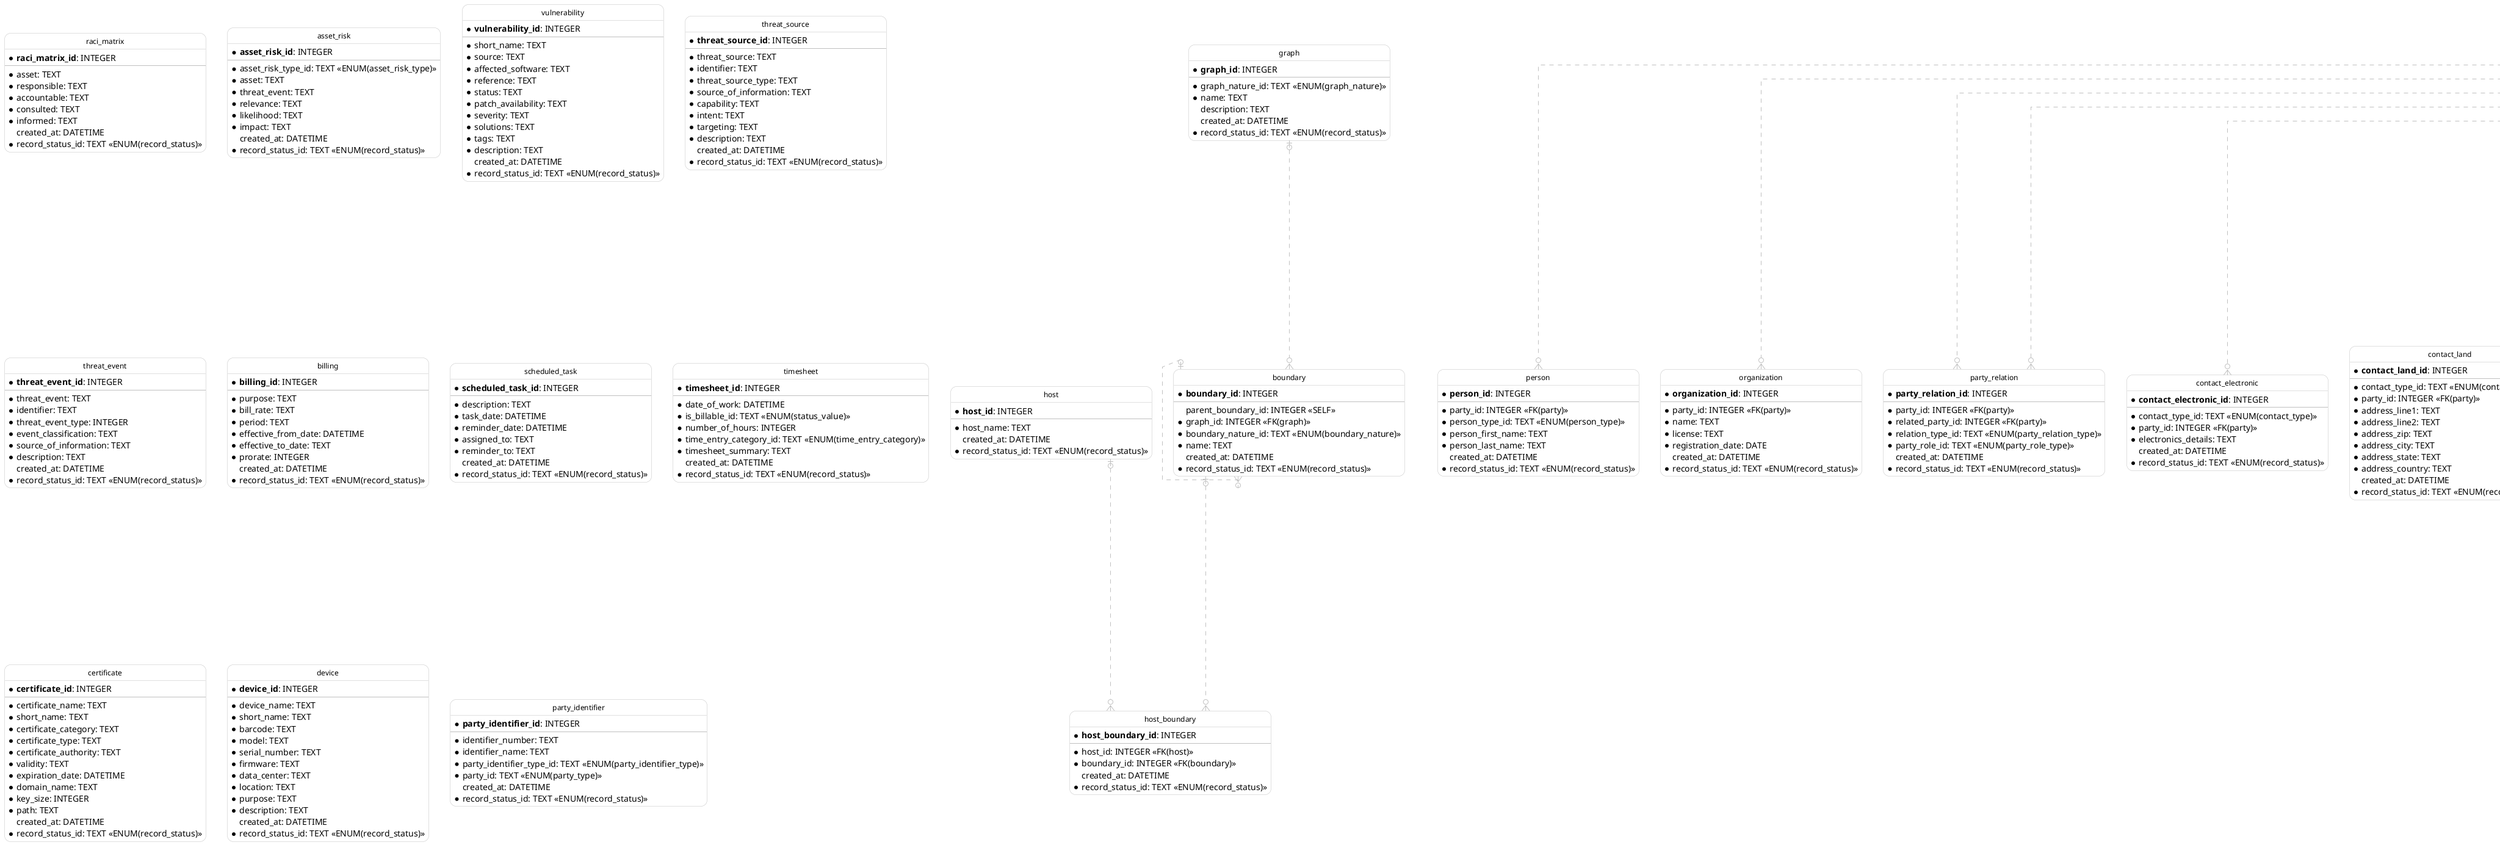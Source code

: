 @startuml models
  hide circle
  skinparam linetype ortho
  skinparam roundcorner 20
  skinparam class {
    BackgroundColor White
    ArrowColor Silver
    BorderColor Silver
    FontColor Black
    FontSize 12
  }

  entity "host" as host {
    * **host_id**: INTEGER
    --
    * host_name: TEXT
      created_at: DATETIME
    * record_status_id: TEXT <<ENUM(record_status)>>
  }

  entity "graph" as graph {
    * **graph_id**: INTEGER
    --
    * graph_nature_id: TEXT <<ENUM(graph_nature)>>
    * name: TEXT
      description: TEXT
      created_at: DATETIME
    * record_status_id: TEXT <<ENUM(record_status)>>
  }

  entity "boundary" as boundary {
    * **boundary_id**: INTEGER
    --
      parent_boundary_id: INTEGER <<SELF>>
    * graph_id: INTEGER <<FK(graph)>>
    * boundary_nature_id: TEXT <<ENUM(boundary_nature)>>
    * name: TEXT
      created_at: DATETIME
    * record_status_id: TEXT <<ENUM(record_status)>>
  }

  entity "host_boundary" as host_boundary {
    * **host_boundary_id**: INTEGER
    --
    * host_id: INTEGER <<FK(host)>>
    * boundary_id: INTEGER <<FK(boundary)>>
      created_at: DATETIME
    * record_status_id: TEXT <<ENUM(record_status)>>
  }

  entity "raci_matrix" as raci_matrix {
    * **raci_matrix_id**: INTEGER
    --
    * asset: TEXT
    * responsible: TEXT
    * accountable: TEXT
    * consulted: TEXT
    * informed: TEXT
      created_at: DATETIME
    * record_status_id: TEXT <<ENUM(record_status)>>
  }

  entity "asset_risk" as asset_risk {
    * **asset_risk_id**: INTEGER
    --
    * asset_risk_type_id: TEXT <<ENUM(asset_risk_type)>>
    * asset: TEXT
    * threat_event: TEXT
    * relevance: TEXT
    * likelihood: TEXT
    * impact: TEXT
      created_at: DATETIME
    * record_status_id: TEXT <<ENUM(record_status)>>
  }

  entity "vulnerability" as vulnerability {
    * **vulnerability_id**: INTEGER
    --
    * short_name: TEXT
    * source: TEXT
    * affected_software: TEXT
    * reference: TEXT
    * status: TEXT
    * patch_availability: TEXT
    * severity: TEXT
    * solutions: TEXT
    * tags: TEXT
    * description: TEXT
      created_at: DATETIME
    * record_status_id: TEXT <<ENUM(record_status)>>
  }

  entity "threat_source" as threat_source {
    * **threat_source_id**: INTEGER
    --
    * threat_source: TEXT
    * identifier: TEXT
    * threat_source_type: TEXT
    * source_of_information: TEXT
    * capability: TEXT
    * intent: TEXT
    * targeting: TEXT
    * description: TEXT
      created_at: DATETIME
    * record_status_id: TEXT <<ENUM(record_status)>>
  }

  entity "threat_event" as threat_event {
    * **threat_event_id**: INTEGER
    --
    * threat_event: TEXT
    * identifier: TEXT
    * threat_event_type: INTEGER
    * event_classification: TEXT
    * source_of_information: TEXT
    * description: TEXT
      created_at: DATETIME
    * record_status_id: TEXT <<ENUM(record_status)>>
  }

  entity "billing" as billing {
    * **billing_id**: INTEGER
    --
    * purpose: TEXT
    * bill_rate: TEXT
    * period: TEXT
    * effective_from_date: DATETIME
    * effective_to_date: TEXT
    * prorate: INTEGER
      created_at: DATETIME
    * record_status_id: TEXT <<ENUM(record_status)>>
  }

  entity "scheduled_task" as scheduled_task {
    * **scheduled_task_id**: INTEGER
    --
    * description: TEXT
    * task_date: DATETIME
    * reminder_date: DATETIME
    * assigned_to: TEXT
    * reminder_to: TEXT
      created_at: DATETIME
    * record_status_id: TEXT <<ENUM(record_status)>>
  }

  entity "timesheet" as timesheet {
    * **timesheet_id**: INTEGER
    --
    * date_of_work: DATETIME
    * is_billable_id: TEXT <<ENUM(status_value)>>
    * number_of_hours: INTEGER
    * time_entry_category_id: TEXT <<ENUM(time_entry_category)>>
    * timesheet_summary: TEXT
      created_at: DATETIME
    * record_status_id: TEXT <<ENUM(record_status)>>
  }

  entity "certificate" as certificate {
    * **certificate_id**: INTEGER
    --
    * certificate_name: TEXT
    * short_name: TEXT
    * certificate_category: TEXT
    * certificate_type: TEXT
    * certificate_authority: TEXT
    * validity: TEXT
    * expiration_date: DATETIME
    * domain_name: TEXT
    * key_size: INTEGER
    * path: TEXT
      created_at: DATETIME
    * record_status_id: TEXT <<ENUM(record_status)>>
  }

  entity "device" as device {
    * **device_id**: INTEGER
    --
    * device_name: TEXT
    * short_name: TEXT
    * barcode: TEXT
    * model: TEXT
    * serial_number: TEXT
    * firmware: TEXT
    * data_center: TEXT
    * location: TEXT
    * purpose: TEXT
    * description: TEXT
      created_at: DATETIME
    * record_status_id: TEXT <<ENUM(record_status)>>
  }

  entity "party" as party {
    * **party_id**: INTEGER
    --
    * party_type_id: TEXT <<ENUM(party_type)>>
    * party_name: TEXT
      created_at: DATETIME
    * record_status_id: TEXT <<ENUM(record_status)>>
  }

  entity "person" as person {
    * **person_id**: INTEGER
    --
    * party_id: INTEGER <<FK(party)>>
    * person_type_id: TEXT <<ENUM(person_type)>>
    * person_first_name: TEXT
    * person_last_name: TEXT
      created_at: DATETIME
    * record_status_id: TEXT <<ENUM(record_status)>>
  }

  entity "organization" as organization {
    * **organization_id**: INTEGER
    --
    * party_id: INTEGER <<FK(party)>>
    * name: TEXT
    * license: TEXT
    * registration_date: DATE
      created_at: DATETIME
    * record_status_id: TEXT <<ENUM(record_status)>>
  }

  entity "party_relation" as party_relation {
    * **party_relation_id**: INTEGER
    --
    * party_id: INTEGER <<FK(party)>>
    * related_party_id: INTEGER <<FK(party)>>
    * relation_type_id: TEXT <<ENUM(party_relation_type)>>
    * party_role_id: TEXT <<ENUM(party_role_type)>>
      created_at: DATETIME
    * record_status_id: TEXT <<ENUM(record_status)>>
  }

  entity "contact_electronic" as contact_electronic {
    * **contact_electronic_id**: INTEGER
    --
    * contact_type_id: TEXT <<ENUM(contact_type)>>
    * party_id: INTEGER <<FK(party)>>
    * electronics_details: TEXT
      created_at: DATETIME
    * record_status_id: TEXT <<ENUM(record_status)>>
  }

  entity "contact_land" as contact_land {
    * **contact_land_id**: INTEGER
    --
    * contact_type_id: TEXT <<ENUM(contact_type)>>
    * party_id: INTEGER <<FK(party)>>
    * address_line1: TEXT
    * address_line2: TEXT
    * address_zip: TEXT
    * address_city: TEXT
    * address_state: TEXT
    * address_country: TEXT
      created_at: DATETIME
    * record_status_id: TEXT <<ENUM(record_status)>>
  }

  entity "organization_role" as organization_role {
    * **organization_role_id**: INTEGER
    --
    * person_party_id: INTEGER <<FK(party)>>
    * organization_party_id: INTEGER <<FK(party)>>
    * organization_role_type_id: TEXT <<ENUM(organization_role_type)>>
      created_at: DATETIME
    * record_status_id: TEXT <<ENUM(record_status)>>
  }

  entity "security_incident_response_team" as security_incident_response_team {
    * **security_incident_response_team_id**: INTEGER
    --
    * person_party_id: INTEGER <<FK(party)>>
    * organization_party_id: INTEGER <<FK(party)>>
      created_at: DATETIME
    * record_status_id: TEXT <<ENUM(record_status)>>
  }

  entity "awareness_training" as awareness_training {
    * **awareness_training_id**: INTEGER
    --
    * training_subject_id: TEXT <<ENUM(training_subject)>>
    * person_party_id: INTEGER <<FK(party)>>
    * organization_party_id: INTEGER <<FK(party)>>
    * training_status_id: TEXT <<ENUM(status_value)>>
      created_at: DATETIME
    * record_status_id: TEXT <<ENUM(record_status)>>
  }

  entity "rating" as rating {
    * **rating_id**: INTEGER
    --
    * author_id: INTEGER <<FK(party)>>
    * rating_given_to_id: INTEGER <<FK(party)>>
    * rating_value_id: TEXT <<ENUM(rating_value)>>
    * best_rating_id: TEXT <<ENUM(rating_value)>>
    * rating_explanation: TEXT
    * review_aspect: TEXT
    * worst_rating_id: TEXT <<ENUM(rating_value)>>
      created_at: DATETIME
    * record_status_id: TEXT <<ENUM(record_status)>>
  }

  entity "contract" as contract {
    * **contract_id**: INTEGER
    --
    * party_id: INTEGER <<FK(party)>>
    * contract_status_id: TEXT <<ENUM(contract_status)>>
    * document_reference: TEXT
    * payment_type_id: TEXT <<ENUM(payment_type)>>
    * periodicity_id: TEXT <<ENUM(periodicity)>>
    * start_date: DATETIME
    * end_date: DATETIME
    * contract_type_id: TEXT <<ENUM(contract_type)>>
    * date_of_last_review: DATETIME
    * date_of_next_review: DATETIME
    * date_of_contract_review: DATETIME
    * date_of_contract_approval: DATETIME
      created_at: DATETIME
    * record_status_id: TEXT <<ENUM(record_status)>>
  }

  entity "note" as note {
    * **note_id**: INTEGER
    --
    * party_id: INTEGER <<FK(party)>>
    * note: TEXT
      created_at: DATETIME
    * record_status_id: TEXT <<ENUM(record_status)>>
  }

  entity "risk_register" as risk_register {
    * **risk_register_id**: INTEGER
    --
    * description: TEXT
    * risk_subject_id: TEXT <<ENUM(risk_subject)>>
    * risk_type_id: TEXT <<ENUM(risk_type)>>
    * impact_to_the_organization: TEXT
    * rating_likelihood_id: TEXT <<ENUM(rating_value)>>
    * rating_impact_id: TEXT <<ENUM(rating_value)>>
    * rating_overall_risk_id: TEXT <<ENUM(rating_value)>>
    * control_effectivenes_controls_in_place: TEXT
    * control_effectivenes_control_effectiveness: INTEGER
    * control_effectivenes_over_all_residual_risk_rating_id: TEXT <<ENUM(rating_value)>>
    * mitigation_further_actions: TEXT
    * control_monitor_mitigation_actions_tracking_strategy: TEXT
    * control_monitor_action_due_date: DATE
    * control_monitor_risk_owner_id: INTEGER <<FK(party)>>
      created_at: DATETIME
    * record_status_id: TEXT <<ENUM(record_status)>>
  }

  entity "incident" as incident {
    * **incident_id**: INTEGER
    --
    * title: TEXT
    * incident_date: DATE
    * time_and_time_zone: DATETIME
    * category_id: TEXT <<ENUM(incident_category)>>
    * sub_category_id: TEXT <<ENUM(incident_sub_category)>>
    * severity_id: TEXT <<ENUM(severity_type)>>
    * priority_id: TEXT <<ENUM(priority_type)>>
    * internal_or_external_id: TEXT <<ENUM(incident_type)>>
    * location: TEXT
    * it_service_impacted: TEXT
    * impacted_modules: TEXT
    * impacted_dept: TEXT
    * reported_by_id: INTEGER <<FK(party)>>
    * reported_to_id: INTEGER <<FK(party)>>
    * brief_description: TEXT
    * detailed_description: TEXT
    * assigned_to_id: INTEGER <<FK(party)>>
    * assigned_date: DATE
    * investigation_details: TEXT
    * containment_details: TEXT
    * eradication_details: TEXT
    * bussiness_impact: TEXT
    * lessons_learned: TEXT
    * status_id: TEXT <<ENUM(incident_status)>>
    * closed_date: DATE
    * reopened_time: DATETIME
    * feedback_from_business: TEXT
    * reported_to_regulatory: TEXT
    * report_date: DATE
    * report_time: DATETIME
      created_at: DATETIME
    * record_status_id: TEXT <<ENUM(record_status)>>
  }

  entity "party_identifier" as party_identifier {
    * **party_identifier_id**: INTEGER
    --
    * identifier_number: TEXT
    * identifier_name: TEXT
    * party_identifier_type_id: TEXT <<ENUM(party_identifier_type)>>
    * party_id: TEXT <<ENUM(party_type)>>
      created_at: DATETIME
    * record_status_id: TEXT <<ENUM(record_status)>>
  }

  boundary |o..o{ boundary
  graph |o..o{ boundary
  host |o..o{ host_boundary
  boundary |o..o{ host_boundary
  party |o..o{ person
  party |o..o{ organization
  party |o..o{ party_relation
  party |o..o{ party_relation
  party |o..o{ contact_electronic
  party |o..o{ contact_land
  party |o..o{ organization_role
  party |o..o{ organization_role
  party |o..o{ security_incident_response_team
  party |o..o{ security_incident_response_team
  party |o..o{ awareness_training
  party |o..o{ awareness_training
  party |o..o{ rating
  party |o..o{ rating
  party |o..o{ contract
  party |o..o{ note
  party |o..o{ risk_register
  party |o..o{ incident
  party |o..o{ incident
  party |o..o{ incident
@enduml